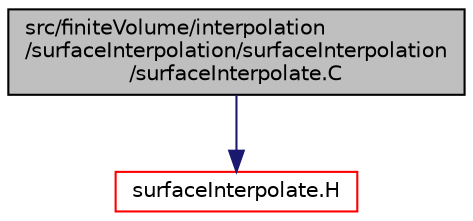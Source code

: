 digraph "src/finiteVolume/interpolation/surfaceInterpolation/surfaceInterpolation/surfaceInterpolate.C"
{
  bgcolor="transparent";
  edge [fontname="Helvetica",fontsize="10",labelfontname="Helvetica",labelfontsize="10"];
  node [fontname="Helvetica",fontsize="10",shape=record];
  Node1 [label="src/finiteVolume/interpolation\l/surfaceInterpolation/surfaceInterpolation\l/surfaceInterpolate.C",height=0.2,width=0.4,color="black", fillcolor="grey75", style="filled" fontcolor="black"];
  Node1 -> Node2 [color="midnightblue",fontsize="10",style="solid",fontname="Helvetica"];
  Node2 [label="surfaceInterpolate.H",height=0.2,width=0.4,color="red",URL="$finiteVolume_2interpolation_2surfaceInterpolation_2surfaceInterpolation_2surfaceInterpolate_8H.html",tooltip="Surface Interpolation. "];
}
